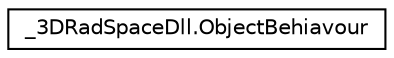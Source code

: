 digraph "Graphical Class Hierarchy"
{
 // LATEX_PDF_SIZE
  edge [fontname="Helvetica",fontsize="10",labelfontname="Helvetica",labelfontsize="10"];
  node [fontname="Helvetica",fontsize="10",shape=record];
  rankdir="LR";
  Node0 [label="_3DRadSpaceDll.ObjectBehiavour",height=0.2,width=0.4,color="black", fillcolor="white", style="filled",URL="$class__3_d_rad_space_dll_1_1_object_behiavour.html",tooltip="Specifies object relationships with other ones."];
}
